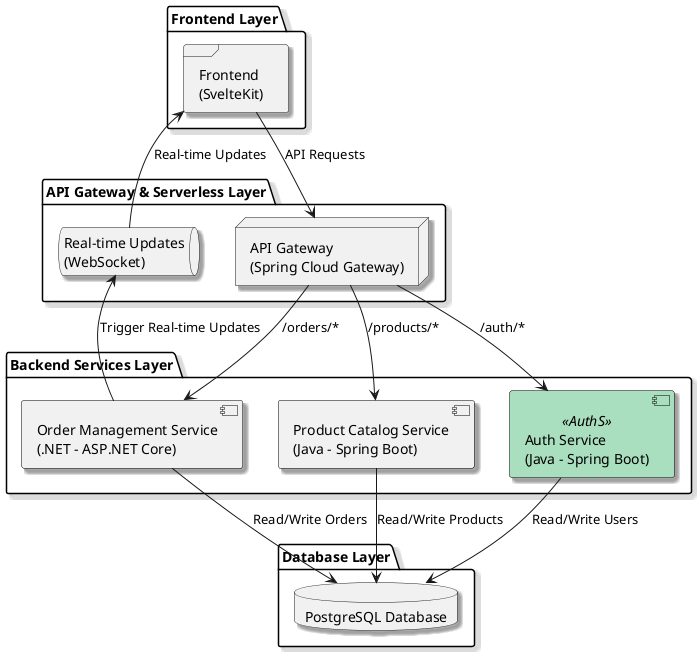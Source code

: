 @startuml

' Visual settings
skinparam shadowing true
skinparam rectangle {
    BackgroundColor white
    BorderColor black
    RoundCorner 15
}
skinparam component {
    BackgroundColor<<AuthS>> #A9DFBF
    BorderColor black
}

' Define top-to-bottom flow
top to bottom direction

' Frontend Layer
package "Frontend Layer" {
    frame "Frontend\n(SvelteKit)" as FE
}

' API Gateway and Serverless Layer
package "API Gateway & Serverless Layer" {
    node "API Gateway\n(Spring Cloud Gateway)" as APIGW
    queue "Real-time Updates\n(WebSocket)" as SF
}

' Backend Services Layer
package "Backend Services Layer" {
    component "Product Catalog Service\n(Java - Spring Boot)" as PCS
    component "Order Management Service\n(.NET - ASP.NET Core)" as OMS
    component "Auth Service\n(Java - Spring Boot)" as AuthS <<AuthS>>
}

' Database Layer
package "Database Layer" {
    database "PostgreSQL Database" as DB
}

' Connections between components
FE --> APIGW : API Requests
APIGW --> PCS : /products/*
APIGW --> OMS : /orders/*
APIGW --> AuthS : /auth/*

PCS --> DB : Read/Write Products
OMS --> DB : Read/Write Orders
AuthS --> DB : Read/Write Users

OMS --> SF : Trigger Real-time Updates
FE <-- SF : Real-time Updates

@enduml